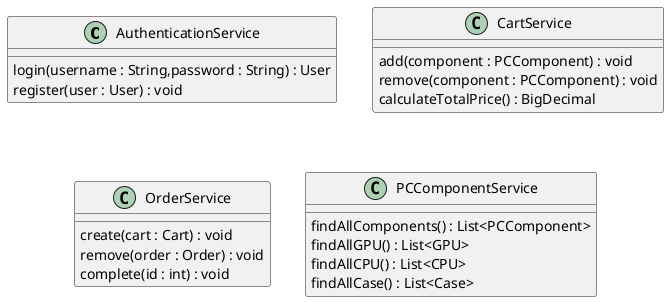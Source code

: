 @startuml
class AuthenticationService{
login(username : String,password : String) : User
register(user : User) : void
}

class CartService{
add(component : PCComponent) : void
remove(component : PCComponent) : void
calculateTotalPrice() : BigDecimal
}

class OrderService{
create(cart : Cart) : void
remove(order : Order) : void
complete(id : int) : void
}

class PCComponentService{
findAllComponents() : List<PCComponent>
findAllGPU() : List<GPU>
findAllCPU() : List<CPU>
findAllCase() : List<Case>
}

@enduml